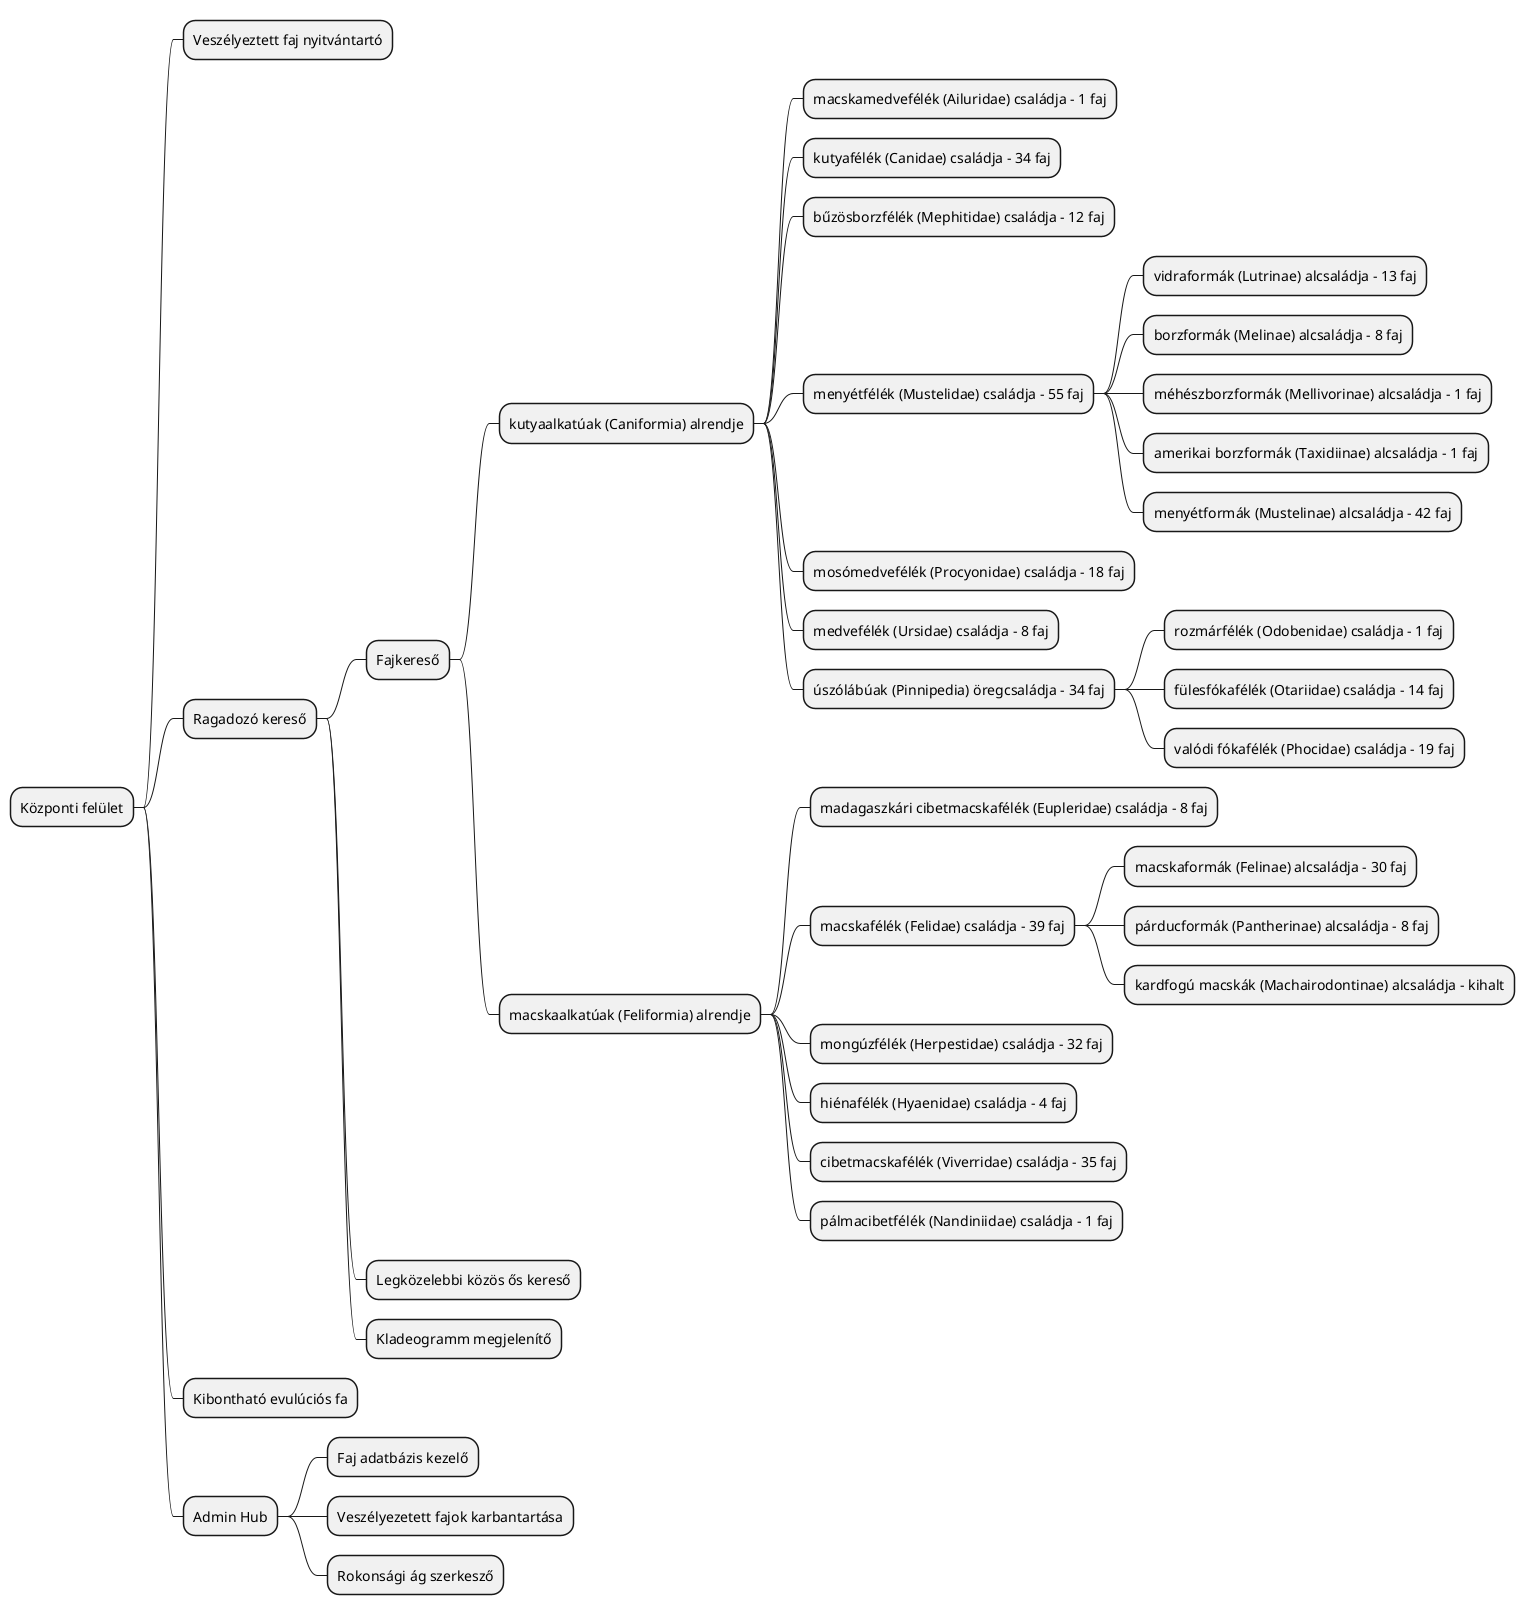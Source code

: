 @startmindmap
+ Központi felület
++ Veszélyeztett faj nyitvántartó
++ Ragadozó kereső
+++ Fajkereső
++++ kutyaalkatúak (Caniformia) alrendje
+++++ macskamedvefélék (Ailuridae) családja – 1 faj
+++++ kutyafélék (Canidae) családja – 34 faj
+++++ bűzösborzfélék (Mephitidae) családja – 12 faj
+++++ menyétfélék (Mustelidae) családja – 55 faj
++++++ vidraformák (Lutrinae) alcsaládja – 13 faj
++++++ borzformák (Melinae) alcsaládja – 8 faj
++++++ méhészborzformák (Mellivorinae) alcsaládja – 1 faj
++++++ amerikai borzformák (Taxidiinae) alcsaládja – 1 faj
++++++ menyétformák (Mustelinae) alcsaládja – 42 faj
+++++ mosómedvefélék (Procyonidae) családja – 18 faj
+++++ medvefélék (Ursidae) családja – 8 faj
+++++ úszólábúak (Pinnipedia) öregcsaládja – 34 faj
++++++ rozmárfélék (Odobenidae) családja – 1 faj
++++++ fülesfókafélék (Otariidae) családja – 14 faj
++++++ valódi fókafélék (Phocidae) családja – 19 faj
++++ macskaalkatúak (Feliformia) alrendje
+++++ madagaszkári cibetmacskafélék (Eupleridae) családja – 8 faj
+++++ macskafélék (Felidae) családja – 39 faj
++++++ macskaformák (Felinae) alcsaládja – 30 faj
++++++ párducformák (Pantherinae) alcsaládja – 8 faj
++++++ kardfogú macskák (Machairodontinae) alcsaládja – kihalt
+++++ mongúzfélék (Herpestidae) családja – 32 faj
+++++ hiénafélék (Hyaenidae) családja – 4 faj
+++++ cibetmacskafélék (Viverridae) családja – 35 faj
+++++ pálmacibetfélék (Nandiniidae) családja – 1 faj
+++ Legközelebbi közös ős kereső
+++ Kladeogramm megjelenítő
++ Kibontható evulúciós fa
++ Admin Hub
+++ Faj adatbázis kezelő
+++ Veszélyezetett fajok karbantartása
+++ Rokonsági ág szerkesző
@endmindmap
